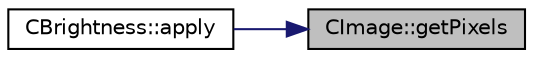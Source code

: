 digraph "CImage::getPixels"
{
 // LATEX_PDF_SIZE
  edge [fontname="Helvetica",fontsize="10",labelfontname="Helvetica",labelfontsize="10"];
  node [fontname="Helvetica",fontsize="10",shape=record];
  rankdir="RL";
  Node1 [label="CImage::getPixels",height=0.2,width=0.4,color="black", fillcolor="grey75", style="filled", fontcolor="black",tooltip=" "];
  Node1 -> Node2 [dir="back",color="midnightblue",fontsize="10",style="solid",fontname="Helvetica"];
  Node2 [label="CBrightness::apply",height=0.2,width=0.4,color="black", fillcolor="white", style="filled",URL="$classCBrightness.html#aee4e52fe58f282a99ebe395aa35e238a",tooltip=" "];
}
